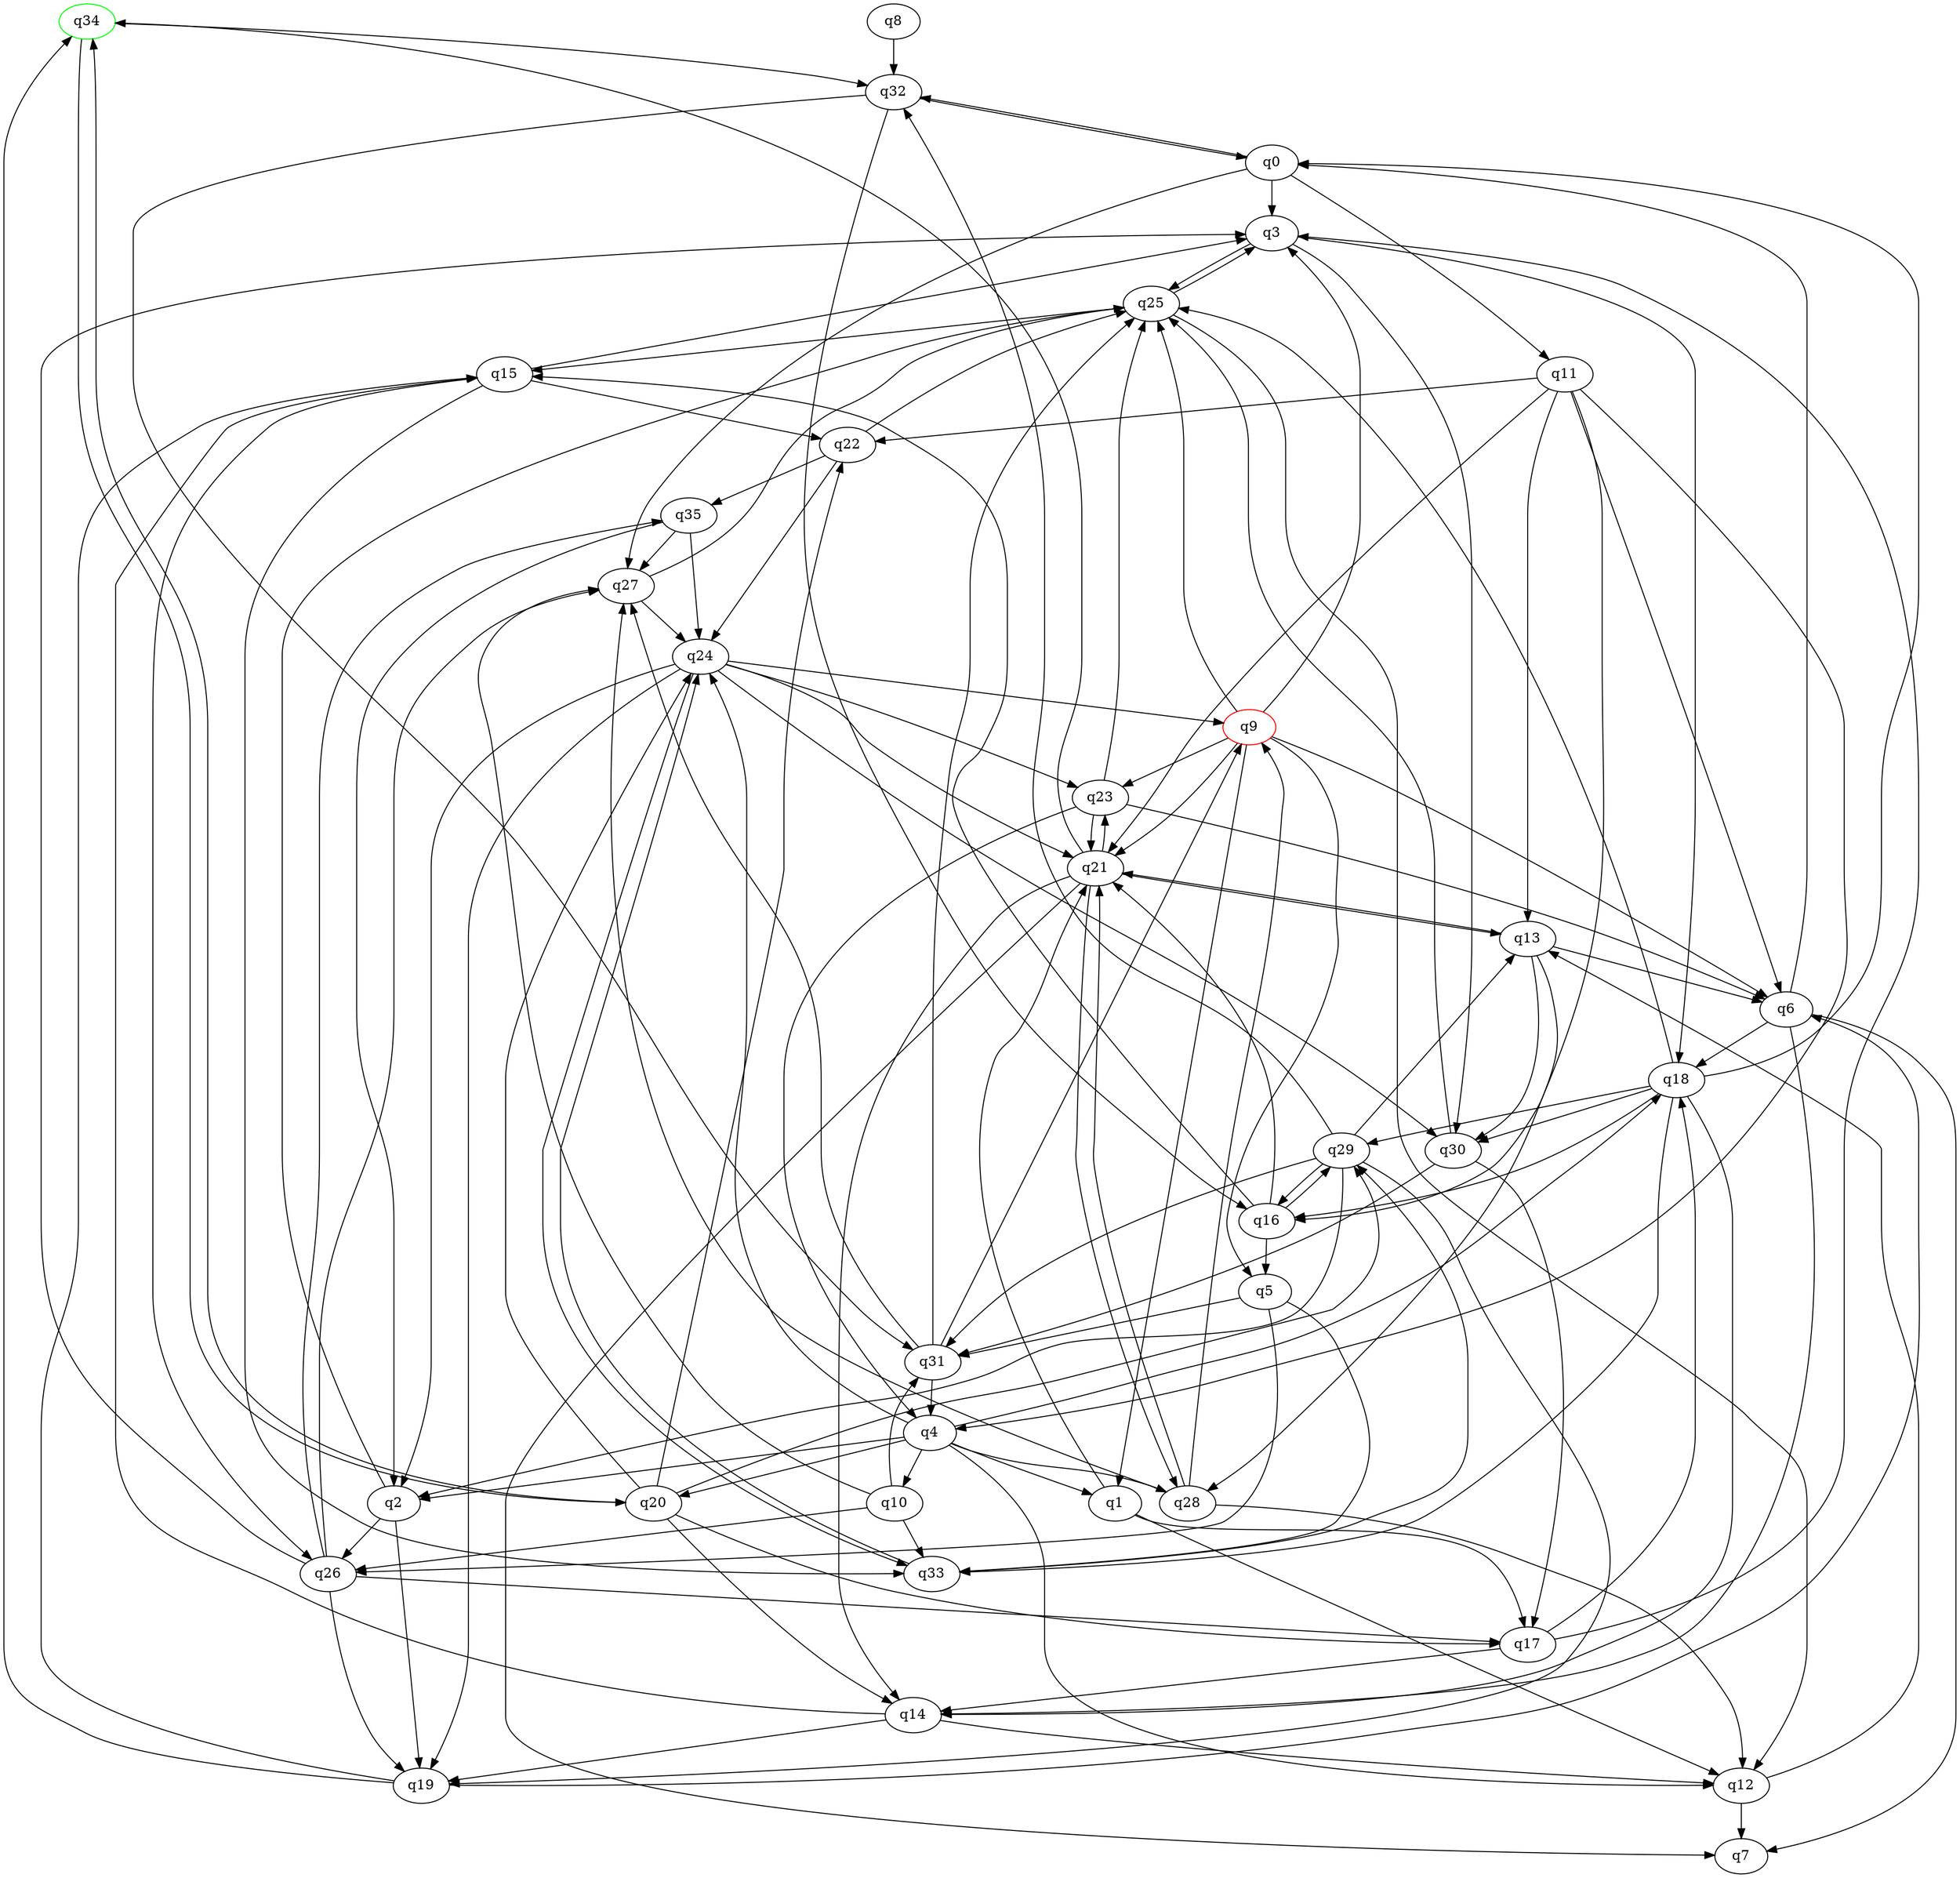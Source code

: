 digraph A{
q34 [initial=1,color=green];
q9 [final=1,color=red];
q0 -> q3;
q0 -> q11;
q0 -> q27;
q0 -> q32;
q1 -> q12;
q1 -> q17;
q1 -> q21;
q2 -> q19;
q2 -> q25;
q2 -> q26;
q3 -> q18;
q3 -> q25;
q3 -> q30;
q4 -> q1;
q4 -> q2;
q4 -> q10;
q4 -> q12;
q4 -> q18;
q4 -> q20;
q4 -> q24;
q4 -> q28;
q5 -> q26;
q5 -> q31;
q5 -> q33;
q6 -> q0;
q6 -> q7;
q6 -> q14;
q6 -> q18;
q8 -> q32;
q9 -> q1;
q9 -> q3;
q9 -> q5;
q9 -> q6;
q9 -> q21;
q9 -> q23;
q9 -> q25;
q10 -> q26;
q10 -> q27;
q10 -> q31;
q10 -> q33;
q11 -> q4;
q11 -> q6;
q11 -> q13;
q11 -> q16;
q11 -> q21;
q11 -> q22;
q12 -> q7;
q12 -> q13;
q13 -> q6;
q13 -> q21;
q13 -> q28;
q13 -> q30;
q14 -> q12;
q14 -> q15;
q14 -> q19;
q15 -> q3;
q15 -> q22;
q15 -> q26;
q15 -> q33;
q16 -> q5;
q16 -> q15;
q16 -> q21;
q16 -> q29;
q17 -> q3;
q17 -> q14;
q17 -> q18;
q18 -> q0;
q18 -> q14;
q18 -> q16;
q18 -> q25;
q18 -> q29;
q18 -> q30;
q18 -> q33;
q19 -> q6;
q19 -> q15;
q19 -> q34;
q20 -> q14;
q20 -> q17;
q20 -> q22;
q20 -> q24;
q20 -> q29;
q20 -> q34;
q21 -> q7;
q21 -> q13;
q21 -> q14;
q21 -> q23;
q21 -> q28;
q21 -> q34;
q22 -> q24;
q22 -> q25;
q22 -> q35;
q23 -> q4;
q23 -> q6;
q23 -> q21;
q23 -> q25;
q24 -> q2;
q24 -> q9;
q24 -> q19;
q24 -> q21;
q24 -> q23;
q24 -> q30;
q24 -> q33;
q25 -> q3;
q25 -> q12;
q25 -> q15;
q26 -> q3;
q26 -> q17;
q26 -> q19;
q26 -> q27;
q26 -> q35;
q27 -> q24;
q27 -> q25;
q28 -> q9;
q28 -> q12;
q28 -> q21;
q28 -> q27;
q29 -> q2;
q29 -> q13;
q29 -> q16;
q29 -> q19;
q29 -> q31;
q29 -> q32;
q30 -> q17;
q30 -> q25;
q30 -> q31;
q31 -> q4;
q31 -> q9;
q31 -> q25;
q31 -> q27;
q32 -> q0;
q32 -> q16;
q32 -> q31;
q33 -> q24;
q33 -> q29;
q34 -> q20;
q34 -> q32;
q35 -> q2;
q35 -> q24;
q35 -> q27;
}